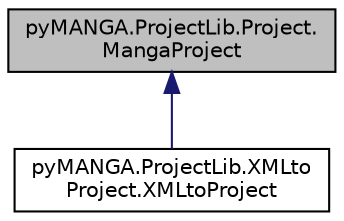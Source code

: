 digraph "pyMANGA.ProjectLib.Project.MangaProject"
{
  edge [fontname="Helvetica",fontsize="10",labelfontname="Helvetica",labelfontsize="10"];
  node [fontname="Helvetica",fontsize="10",shape=record];
  Node1 [label="pyMANGA.ProjectLib.Project.\lMangaProject",height=0.2,width=0.4,color="black", fillcolor="grey75", style="filled", fontcolor="black"];
  Node1 -> Node2 [dir="back",color="midnightblue",fontsize="10",style="solid",fontname="Helvetica"];
  Node2 [label="pyMANGA.ProjectLib.XMLto\lProject.XMLtoProject",height=0.2,width=0.4,color="black", fillcolor="white", style="filled",URL="$classpyMANGA_1_1ProjectLib_1_1XMLtoProject_1_1XMLtoProject.html",tooltip="Creates MangaProject defined in corresponding xml-file. "];
}
